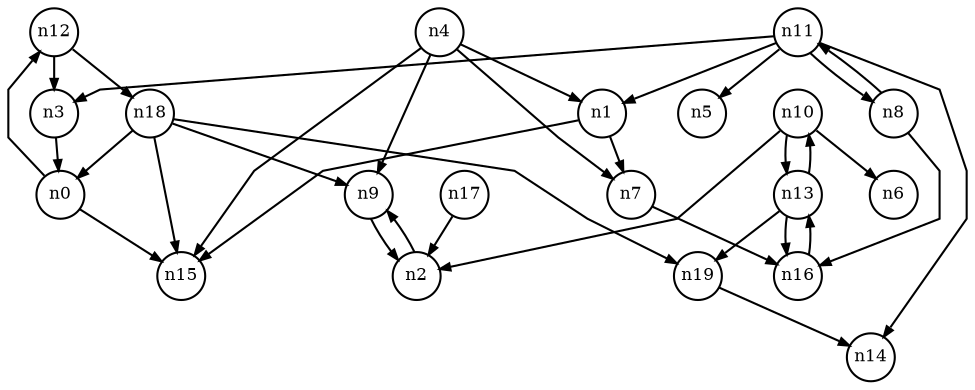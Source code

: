 digraph G{
splines=polyline;
ranksep=0.22;
nodesep=0.22;
nodesize=0.16;
fontsize=8
edge [arrowsize=0.5]
node [fontsize=8 shape=circle width=0.32 fixedsize=shape];

n12 -> n3
n12 -> n18
n0 -> n12
n0 -> n15
n7 -> n16
n1 -> n7
n1 -> n15
n9 -> n2
n2 -> n9
n4 -> n1
n4 -> n7
n4 -> n9
n4 -> n15
n16 -> n13
n8 -> n16
n8 -> n11
n10 -> n2
n10 -> n6
n10 -> n13
n13 -> n16
n13 -> n19
n13 -> n10
n11 -> n1
n11 -> n3
n11 -> n5
n11 -> n8
n11 -> n14
n3 -> n0
n19 -> n14
n17 -> n2
n18 -> n0
n18 -> n9
n18 -> n15
n18 -> n19
}
